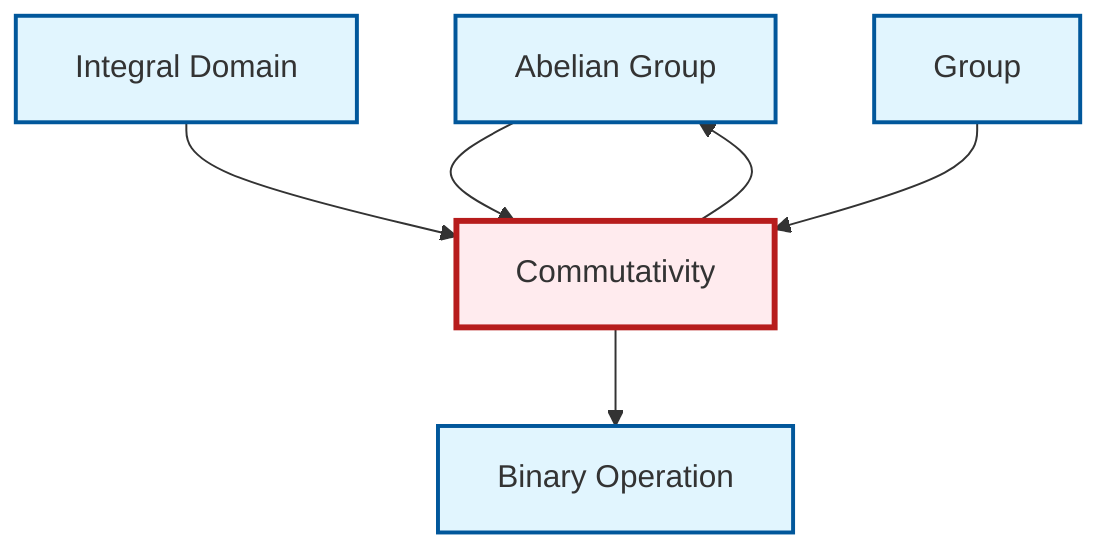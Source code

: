 graph TD
    classDef definition fill:#e1f5fe,stroke:#01579b,stroke-width:2px
    classDef theorem fill:#f3e5f5,stroke:#4a148c,stroke-width:2px
    classDef axiom fill:#fff3e0,stroke:#e65100,stroke-width:2px
    classDef example fill:#e8f5e9,stroke:#1b5e20,stroke-width:2px
    classDef current fill:#ffebee,stroke:#b71c1c,stroke-width:3px
    def-abelian-group["Abelian Group"]:::definition
    def-commutativity["Commutativity"]:::definition
    def-binary-operation["Binary Operation"]:::definition
    def-group["Group"]:::definition
    def-integral-domain["Integral Domain"]:::definition
    def-abelian-group --> def-commutativity
    def-commutativity --> def-binary-operation
    def-integral-domain --> def-commutativity
    def-group --> def-commutativity
    def-commutativity --> def-abelian-group
    class def-commutativity current